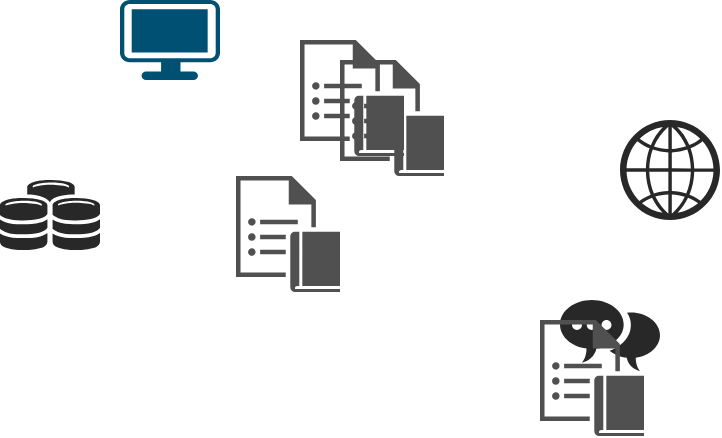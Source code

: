 <mxfile version="20.6.0" type="github">
  <diagram id="eIZXaJ1aoK0Z8hnhlXtD" name="Страница 1">
    <mxGraphModel dx="868" dy="442" grid="1" gridSize="10" guides="1" tooltips="1" connect="1" arrows="1" fold="1" page="1" pageScale="1" pageWidth="827" pageHeight="1169" math="0" shadow="0">
      <root>
        <mxCell id="0" />
        <mxCell id="1" parent="0" />
        <mxCell id="Got-eOJTaQWGUMFf_648-1" value="" style="points=[[0.03,0.03,0],[0.5,0,0],[0.97,0.03,0],[1,0.4,0],[0.97,0.745,0],[0.5,1,0],[0.03,0.745,0],[0,0.4,0]];verticalLabelPosition=bottom;sketch=0;html=1;verticalAlign=top;aspect=fixed;align=center;pointerEvents=1;shape=mxgraph.cisco19.workstation;fillColor=#005073;strokeColor=none;" vertex="1" parent="1">
          <mxGeometry x="180" y="40" width="50" height="40" as="geometry" />
        </mxCell>
        <mxCell id="Got-eOJTaQWGUMFf_648-2" value="" style="verticalLabelPosition=bottom;sketch=0;html=1;fillColor=#282828;strokeColor=none;verticalAlign=top;pointerEvents=1;align=center;shape=mxgraph.cisco_safe.business_icons.icon14;" vertex="1" parent="1">
          <mxGeometry x="430" y="100" width="50" height="50" as="geometry" />
        </mxCell>
        <mxCell id="Got-eOJTaQWGUMFf_648-4" value="" style="verticalLabelPosition=bottom;sketch=0;html=1;fillColor=#282828;strokeColor=none;verticalAlign=top;pointerEvents=1;align=center;shape=mxgraph.cisco_safe.business_icons.icon26;" vertex="1" parent="1">
          <mxGeometry x="400" y="190" width="50" height="35.5" as="geometry" />
        </mxCell>
        <mxCell id="Got-eOJTaQWGUMFf_648-6" value="" style="verticalLabelPosition=bottom;sketch=0;html=1;fillColor=#282828;strokeColor=none;verticalAlign=top;pointerEvents=1;align=center;shape=mxgraph.cisco_safe.technology_icons.icon27;" vertex="1" parent="1">
          <mxGeometry x="120" y="130" width="50" height="35" as="geometry" />
        </mxCell>
        <mxCell id="Got-eOJTaQWGUMFf_648-7" value="" style="sketch=0;pointerEvents=1;shadow=0;dashed=0;html=1;strokeColor=none;fillColor=#505050;labelPosition=center;verticalLabelPosition=bottom;verticalAlign=top;outlineConnect=0;align=center;shape=mxgraph.office.communications.journaling_rule;" vertex="1" parent="1">
          <mxGeometry x="290" y="70" width="52" height="58" as="geometry" />
        </mxCell>
        <mxCell id="Got-eOJTaQWGUMFf_648-8" value="" style="sketch=0;pointerEvents=1;shadow=0;dashed=0;html=1;strokeColor=none;fillColor=#505050;labelPosition=center;verticalLabelPosition=bottom;verticalAlign=top;outlineConnect=0;align=center;shape=mxgraph.office.communications.journaling_rule;" vertex="1" parent="1">
          <mxGeometry x="238" y="128" width="52" height="58" as="geometry" />
        </mxCell>
        <mxCell id="Got-eOJTaQWGUMFf_648-9" value="" style="sketch=0;pointerEvents=1;shadow=0;dashed=0;html=1;strokeColor=none;fillColor=#505050;labelPosition=center;verticalLabelPosition=bottom;verticalAlign=top;outlineConnect=0;align=center;shape=mxgraph.office.communications.journaling_rule;" vertex="1" parent="1">
          <mxGeometry x="390" y="200" width="52" height="58" as="geometry" />
        </mxCell>
        <mxCell id="Got-eOJTaQWGUMFf_648-10" value="" style="sketch=0;pointerEvents=1;shadow=0;dashed=0;html=1;strokeColor=none;fillColor=#505050;labelPosition=center;verticalLabelPosition=bottom;verticalAlign=top;outlineConnect=0;align=center;shape=mxgraph.office.communications.journaling_rule;" vertex="1" parent="1">
          <mxGeometry x="270" y="60" width="52" height="58" as="geometry" />
        </mxCell>
      </root>
    </mxGraphModel>
  </diagram>
</mxfile>
